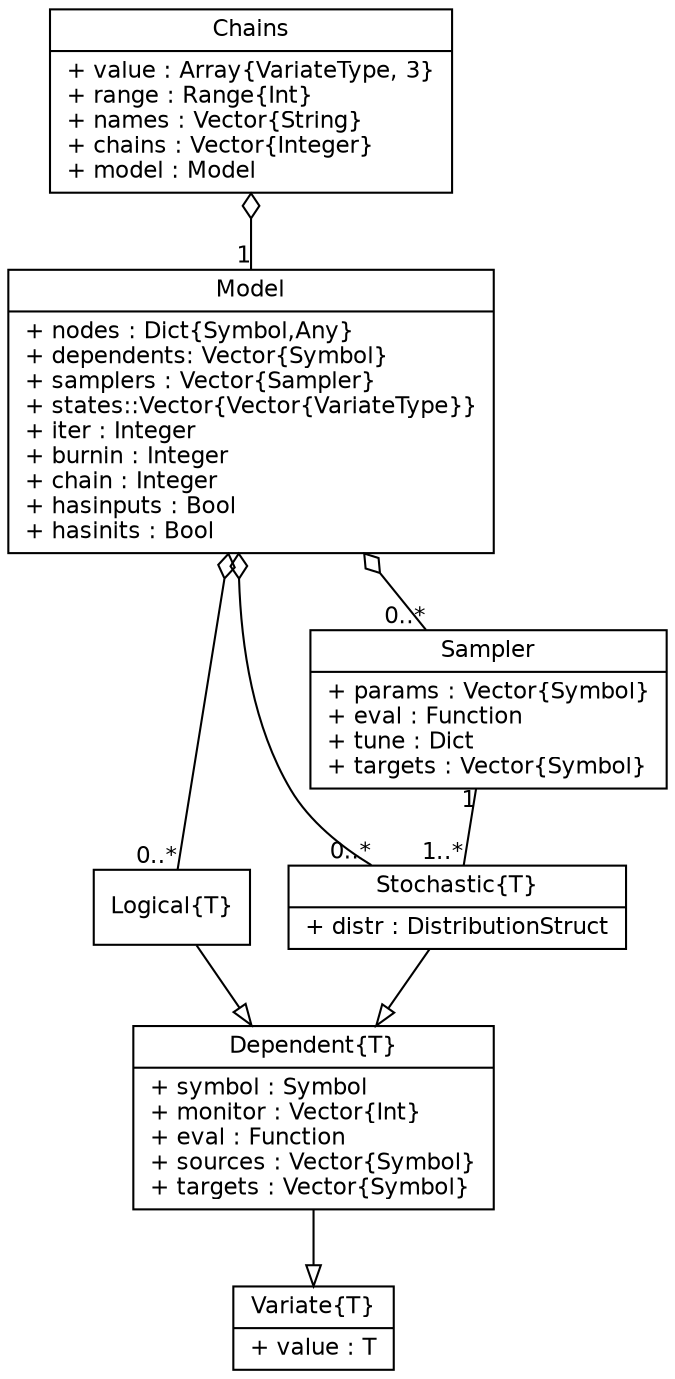 graph MCMC {
	fontname = "Helvetica"
	fontsize = 11
	overlap = scalexy
	sep = "+0,26"

	node [fontname = "Helvetica", fontsize = 11, shape = record]

	edge [fontname = "Helvetica", fontsize = 11, dir = both, arrowtail = none, arrowhead = none]

	Variate [label = "{Variate\{T\}|+ value : T\l}"]

	Dependent [label = "{Dependent\{T\}|+ symbol : Symbol\l+ monitor : Vector\{Int\}\l+ eval : Function\l+ sources : Vector\{Symbol\}\l+ targets : Vector\{Symbol\}\l}"]
	
	Logical [label = "{Logical\{T\}}"]
	
	Stochastic [label = "{Stochastic\{T\}|+ distr : DistributionStruct\l}"]

	Sampler [label = "{Sampler|+ params : Vector\{Symbol\}\l+ eval : Function\l+ tune : Dict\l+ targets : Vector\{Symbol\}\l}"]
	
	Model [label = "{Model|+ nodes : Dict\{Symbol,Any\}\l+ dependents: Vector\{Symbol\}\l+ samplers : Vector\{Sampler\}\l+ states::Vector\{Vector\{VariateType\}\}\l+ iter : Integer\l+ burnin : Integer\l+ chain : Integer\l+ hasinputs : Bool\l+ hasinits : Bool\l}"]
	
	Chains [label = "{Chains|+ value : Array\{VariateType, 3\}\l+ range : Range\{Int\}\l+ names : Vector\{String\}\l+ chains : Vector\{Integer\}\l+ model : Model\l}"]

	Dependent -- Variate[len = 0.9, arrowhead = empty]
	Logical -- Dependent[arrowhead = empty]
	Stochastic -- Dependent[arrowhead = empty]
	Sampler -- Stochastic[len = 1.2, taillabel = "1", headlabel = "1..*"]
	Model -- Sampler[arrowtail = odiamond, headlabel = "0..*"]
	Model -- Logical[arrowtail = odiamond, headlabel = "0..*"]
	Model -- Stochastic[arrowtail = odiamond, headlabel = "0..*"]
	Chains -- Model[len = 1.2, arrowtail = odiamond, headlabel = "1"]

}
